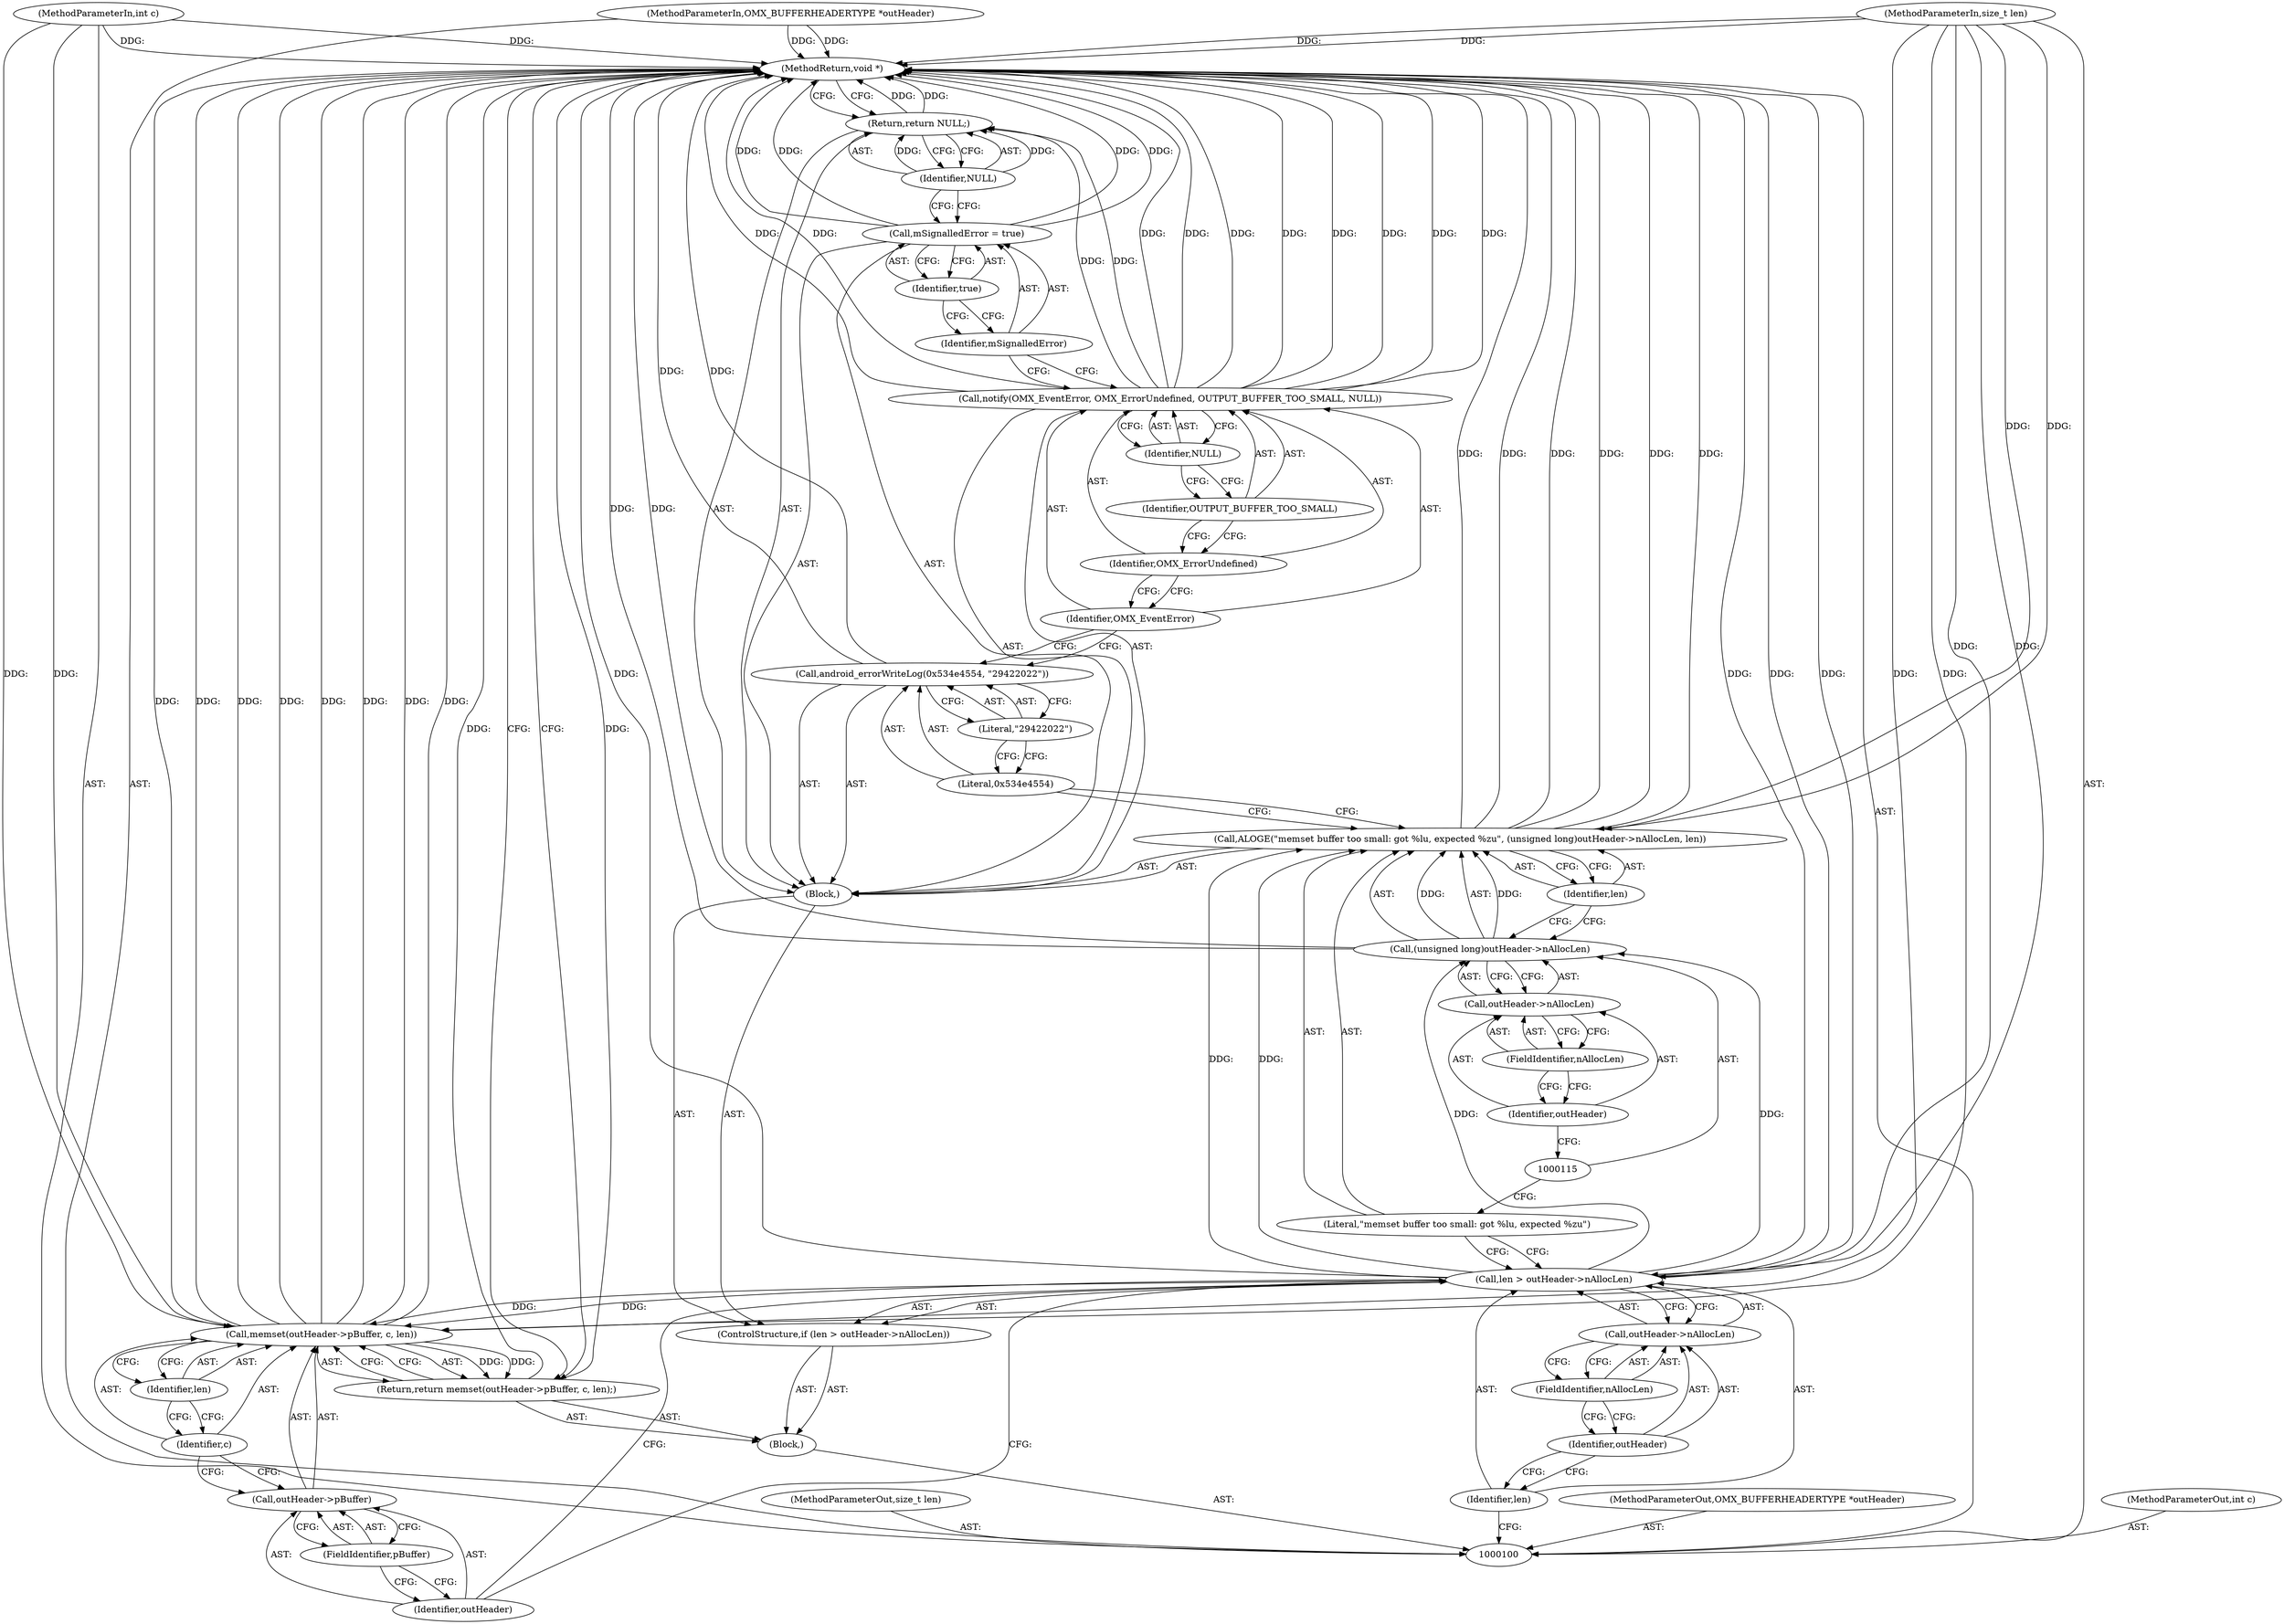 digraph "0_Android_3c4edac2a5b00dec6c8579a0ee658cfb3bb16d94" {
"1000140" [label="(MethodReturn,void *)"];
"1000101" [label="(MethodParameterIn,OMX_BUFFERHEADERTYPE *outHeader)"];
"1000193" [label="(MethodParameterOut,OMX_BUFFERHEADERTYPE *outHeader)"];
"1000102" [label="(MethodParameterIn,int c)"];
"1000194" [label="(MethodParameterOut,int c)"];
"1000103" [label="(MethodParameterIn,size_t len)"];
"1000195" [label="(MethodParameterOut,size_t len)"];
"1000104" [label="(Block,)"];
"1000108" [label="(Call,outHeader->nAllocLen)"];
"1000109" [label="(Identifier,outHeader)"];
"1000110" [label="(FieldIdentifier,nAllocLen)"];
"1000111" [label="(Block,)"];
"1000105" [label="(ControlStructure,if (len > outHeader->nAllocLen))"];
"1000106" [label="(Call,len > outHeader->nAllocLen)"];
"1000107" [label="(Identifier,len)"];
"1000119" [label="(Identifier,len)"];
"1000113" [label="(Literal,\"memset buffer too small: got %lu, expected %zu\")"];
"1000114" [label="(Call,(unsigned long)outHeader->nAllocLen)"];
"1000116" [label="(Call,outHeader->nAllocLen)"];
"1000117" [label="(Identifier,outHeader)"];
"1000112" [label="(Call,ALOGE(\"memset buffer too small: got %lu, expected %zu\", (unsigned long)outHeader->nAllocLen, len))"];
"1000118" [label="(FieldIdentifier,nAllocLen)"];
"1000121" [label="(Literal,0x534e4554)"];
"1000122" [label="(Literal,\"29422022\")"];
"1000120" [label="(Call,android_errorWriteLog(0x534e4554, \"29422022\"))"];
"1000124" [label="(Identifier,OMX_EventError)"];
"1000125" [label="(Identifier,OMX_ErrorUndefined)"];
"1000126" [label="(Identifier,OUTPUT_BUFFER_TOO_SMALL)"];
"1000127" [label="(Identifier,NULL)"];
"1000123" [label="(Call,notify(OMX_EventError, OMX_ErrorUndefined, OUTPUT_BUFFER_TOO_SMALL, NULL))"];
"1000130" [label="(Identifier,true)"];
"1000128" [label="(Call,mSignalledError = true)"];
"1000129" [label="(Identifier,mSignalledError)"];
"1000131" [label="(Return,return NULL;)"];
"1000132" [label="(Identifier,NULL)"];
"1000133" [label="(Return,return memset(outHeader->pBuffer, c, len);)"];
"1000135" [label="(Call,outHeader->pBuffer)"];
"1000136" [label="(Identifier,outHeader)"];
"1000137" [label="(FieldIdentifier,pBuffer)"];
"1000138" [label="(Identifier,c)"];
"1000139" [label="(Identifier,len)"];
"1000134" [label="(Call,memset(outHeader->pBuffer, c, len))"];
"1000140" -> "1000100"  [label="AST: "];
"1000140" -> "1000131"  [label="CFG: "];
"1000140" -> "1000133"  [label="CFG: "];
"1000133" -> "1000140"  [label="DDG: "];
"1000131" -> "1000140"  [label="DDG: "];
"1000123" -> "1000140"  [label="DDG: "];
"1000123" -> "1000140"  [label="DDG: "];
"1000123" -> "1000140"  [label="DDG: "];
"1000123" -> "1000140"  [label="DDG: "];
"1000123" -> "1000140"  [label="DDG: "];
"1000106" -> "1000140"  [label="DDG: "];
"1000106" -> "1000140"  [label="DDG: "];
"1000112" -> "1000140"  [label="DDG: "];
"1000112" -> "1000140"  [label="DDG: "];
"1000112" -> "1000140"  [label="DDG: "];
"1000114" -> "1000140"  [label="DDG: "];
"1000128" -> "1000140"  [label="DDG: "];
"1000128" -> "1000140"  [label="DDG: "];
"1000134" -> "1000140"  [label="DDG: "];
"1000134" -> "1000140"  [label="DDG: "];
"1000134" -> "1000140"  [label="DDG: "];
"1000134" -> "1000140"  [label="DDG: "];
"1000103" -> "1000140"  [label="DDG: "];
"1000102" -> "1000140"  [label="DDG: "];
"1000101" -> "1000140"  [label="DDG: "];
"1000120" -> "1000140"  [label="DDG: "];
"1000101" -> "1000100"  [label="AST: "];
"1000101" -> "1000140"  [label="DDG: "];
"1000193" -> "1000100"  [label="AST: "];
"1000102" -> "1000100"  [label="AST: "];
"1000102" -> "1000140"  [label="DDG: "];
"1000102" -> "1000134"  [label="DDG: "];
"1000194" -> "1000100"  [label="AST: "];
"1000103" -> "1000100"  [label="AST: "];
"1000103" -> "1000140"  [label="DDG: "];
"1000103" -> "1000106"  [label="DDG: "];
"1000103" -> "1000112"  [label="DDG: "];
"1000103" -> "1000134"  [label="DDG: "];
"1000195" -> "1000100"  [label="AST: "];
"1000104" -> "1000100"  [label="AST: "];
"1000105" -> "1000104"  [label="AST: "];
"1000133" -> "1000104"  [label="AST: "];
"1000108" -> "1000106"  [label="AST: "];
"1000108" -> "1000110"  [label="CFG: "];
"1000109" -> "1000108"  [label="AST: "];
"1000110" -> "1000108"  [label="AST: "];
"1000106" -> "1000108"  [label="CFG: "];
"1000109" -> "1000108"  [label="AST: "];
"1000109" -> "1000107"  [label="CFG: "];
"1000110" -> "1000109"  [label="CFG: "];
"1000110" -> "1000108"  [label="AST: "];
"1000110" -> "1000109"  [label="CFG: "];
"1000108" -> "1000110"  [label="CFG: "];
"1000111" -> "1000105"  [label="AST: "];
"1000112" -> "1000111"  [label="AST: "];
"1000120" -> "1000111"  [label="AST: "];
"1000123" -> "1000111"  [label="AST: "];
"1000128" -> "1000111"  [label="AST: "];
"1000131" -> "1000111"  [label="AST: "];
"1000105" -> "1000104"  [label="AST: "];
"1000106" -> "1000105"  [label="AST: "];
"1000111" -> "1000105"  [label="AST: "];
"1000106" -> "1000105"  [label="AST: "];
"1000106" -> "1000108"  [label="CFG: "];
"1000107" -> "1000106"  [label="AST: "];
"1000108" -> "1000106"  [label="AST: "];
"1000113" -> "1000106"  [label="CFG: "];
"1000136" -> "1000106"  [label="CFG: "];
"1000106" -> "1000140"  [label="DDG: "];
"1000106" -> "1000140"  [label="DDG: "];
"1000103" -> "1000106"  [label="DDG: "];
"1000106" -> "1000114"  [label="DDG: "];
"1000106" -> "1000112"  [label="DDG: "];
"1000106" -> "1000134"  [label="DDG: "];
"1000107" -> "1000106"  [label="AST: "];
"1000107" -> "1000100"  [label="CFG: "];
"1000109" -> "1000107"  [label="CFG: "];
"1000119" -> "1000112"  [label="AST: "];
"1000119" -> "1000114"  [label="CFG: "];
"1000112" -> "1000119"  [label="CFG: "];
"1000113" -> "1000112"  [label="AST: "];
"1000113" -> "1000106"  [label="CFG: "];
"1000115" -> "1000113"  [label="CFG: "];
"1000114" -> "1000112"  [label="AST: "];
"1000114" -> "1000116"  [label="CFG: "];
"1000115" -> "1000114"  [label="AST: "];
"1000116" -> "1000114"  [label="AST: "];
"1000119" -> "1000114"  [label="CFG: "];
"1000114" -> "1000140"  [label="DDG: "];
"1000114" -> "1000112"  [label="DDG: "];
"1000106" -> "1000114"  [label="DDG: "];
"1000116" -> "1000114"  [label="AST: "];
"1000116" -> "1000118"  [label="CFG: "];
"1000117" -> "1000116"  [label="AST: "];
"1000118" -> "1000116"  [label="AST: "];
"1000114" -> "1000116"  [label="CFG: "];
"1000117" -> "1000116"  [label="AST: "];
"1000117" -> "1000115"  [label="CFG: "];
"1000118" -> "1000117"  [label="CFG: "];
"1000112" -> "1000111"  [label="AST: "];
"1000112" -> "1000119"  [label="CFG: "];
"1000113" -> "1000112"  [label="AST: "];
"1000114" -> "1000112"  [label="AST: "];
"1000119" -> "1000112"  [label="AST: "];
"1000121" -> "1000112"  [label="CFG: "];
"1000112" -> "1000140"  [label="DDG: "];
"1000112" -> "1000140"  [label="DDG: "];
"1000112" -> "1000140"  [label="DDG: "];
"1000114" -> "1000112"  [label="DDG: "];
"1000106" -> "1000112"  [label="DDG: "];
"1000103" -> "1000112"  [label="DDG: "];
"1000118" -> "1000116"  [label="AST: "];
"1000118" -> "1000117"  [label="CFG: "];
"1000116" -> "1000118"  [label="CFG: "];
"1000121" -> "1000120"  [label="AST: "];
"1000121" -> "1000112"  [label="CFG: "];
"1000122" -> "1000121"  [label="CFG: "];
"1000122" -> "1000120"  [label="AST: "];
"1000122" -> "1000121"  [label="CFG: "];
"1000120" -> "1000122"  [label="CFG: "];
"1000120" -> "1000111"  [label="AST: "];
"1000120" -> "1000122"  [label="CFG: "];
"1000121" -> "1000120"  [label="AST: "];
"1000122" -> "1000120"  [label="AST: "];
"1000124" -> "1000120"  [label="CFG: "];
"1000120" -> "1000140"  [label="DDG: "];
"1000124" -> "1000123"  [label="AST: "];
"1000124" -> "1000120"  [label="CFG: "];
"1000125" -> "1000124"  [label="CFG: "];
"1000125" -> "1000123"  [label="AST: "];
"1000125" -> "1000124"  [label="CFG: "];
"1000126" -> "1000125"  [label="CFG: "];
"1000126" -> "1000123"  [label="AST: "];
"1000126" -> "1000125"  [label="CFG: "];
"1000127" -> "1000126"  [label="CFG: "];
"1000127" -> "1000123"  [label="AST: "];
"1000127" -> "1000126"  [label="CFG: "];
"1000123" -> "1000127"  [label="CFG: "];
"1000123" -> "1000111"  [label="AST: "];
"1000123" -> "1000127"  [label="CFG: "];
"1000124" -> "1000123"  [label="AST: "];
"1000125" -> "1000123"  [label="AST: "];
"1000126" -> "1000123"  [label="AST: "];
"1000127" -> "1000123"  [label="AST: "];
"1000129" -> "1000123"  [label="CFG: "];
"1000123" -> "1000140"  [label="DDG: "];
"1000123" -> "1000140"  [label="DDG: "];
"1000123" -> "1000140"  [label="DDG: "];
"1000123" -> "1000140"  [label="DDG: "];
"1000123" -> "1000140"  [label="DDG: "];
"1000123" -> "1000131"  [label="DDG: "];
"1000130" -> "1000128"  [label="AST: "];
"1000130" -> "1000129"  [label="CFG: "];
"1000128" -> "1000130"  [label="CFG: "];
"1000128" -> "1000111"  [label="AST: "];
"1000128" -> "1000130"  [label="CFG: "];
"1000129" -> "1000128"  [label="AST: "];
"1000130" -> "1000128"  [label="AST: "];
"1000132" -> "1000128"  [label="CFG: "];
"1000128" -> "1000140"  [label="DDG: "];
"1000128" -> "1000140"  [label="DDG: "];
"1000129" -> "1000128"  [label="AST: "];
"1000129" -> "1000123"  [label="CFG: "];
"1000130" -> "1000129"  [label="CFG: "];
"1000131" -> "1000111"  [label="AST: "];
"1000131" -> "1000132"  [label="CFG: "];
"1000132" -> "1000131"  [label="AST: "];
"1000140" -> "1000131"  [label="CFG: "];
"1000131" -> "1000140"  [label="DDG: "];
"1000132" -> "1000131"  [label="DDG: "];
"1000123" -> "1000131"  [label="DDG: "];
"1000132" -> "1000131"  [label="AST: "];
"1000132" -> "1000128"  [label="CFG: "];
"1000131" -> "1000132"  [label="CFG: "];
"1000132" -> "1000131"  [label="DDG: "];
"1000133" -> "1000104"  [label="AST: "];
"1000133" -> "1000134"  [label="CFG: "];
"1000134" -> "1000133"  [label="AST: "];
"1000140" -> "1000133"  [label="CFG: "];
"1000133" -> "1000140"  [label="DDG: "];
"1000134" -> "1000133"  [label="DDG: "];
"1000135" -> "1000134"  [label="AST: "];
"1000135" -> "1000137"  [label="CFG: "];
"1000136" -> "1000135"  [label="AST: "];
"1000137" -> "1000135"  [label="AST: "];
"1000138" -> "1000135"  [label="CFG: "];
"1000136" -> "1000135"  [label="AST: "];
"1000136" -> "1000106"  [label="CFG: "];
"1000137" -> "1000136"  [label="CFG: "];
"1000137" -> "1000135"  [label="AST: "];
"1000137" -> "1000136"  [label="CFG: "];
"1000135" -> "1000137"  [label="CFG: "];
"1000138" -> "1000134"  [label="AST: "];
"1000138" -> "1000135"  [label="CFG: "];
"1000139" -> "1000138"  [label="CFG: "];
"1000139" -> "1000134"  [label="AST: "];
"1000139" -> "1000138"  [label="CFG: "];
"1000134" -> "1000139"  [label="CFG: "];
"1000134" -> "1000133"  [label="AST: "];
"1000134" -> "1000139"  [label="CFG: "];
"1000135" -> "1000134"  [label="AST: "];
"1000138" -> "1000134"  [label="AST: "];
"1000139" -> "1000134"  [label="AST: "];
"1000133" -> "1000134"  [label="CFG: "];
"1000134" -> "1000140"  [label="DDG: "];
"1000134" -> "1000140"  [label="DDG: "];
"1000134" -> "1000140"  [label="DDG: "];
"1000134" -> "1000140"  [label="DDG: "];
"1000134" -> "1000133"  [label="DDG: "];
"1000102" -> "1000134"  [label="DDG: "];
"1000106" -> "1000134"  [label="DDG: "];
"1000103" -> "1000134"  [label="DDG: "];
}
